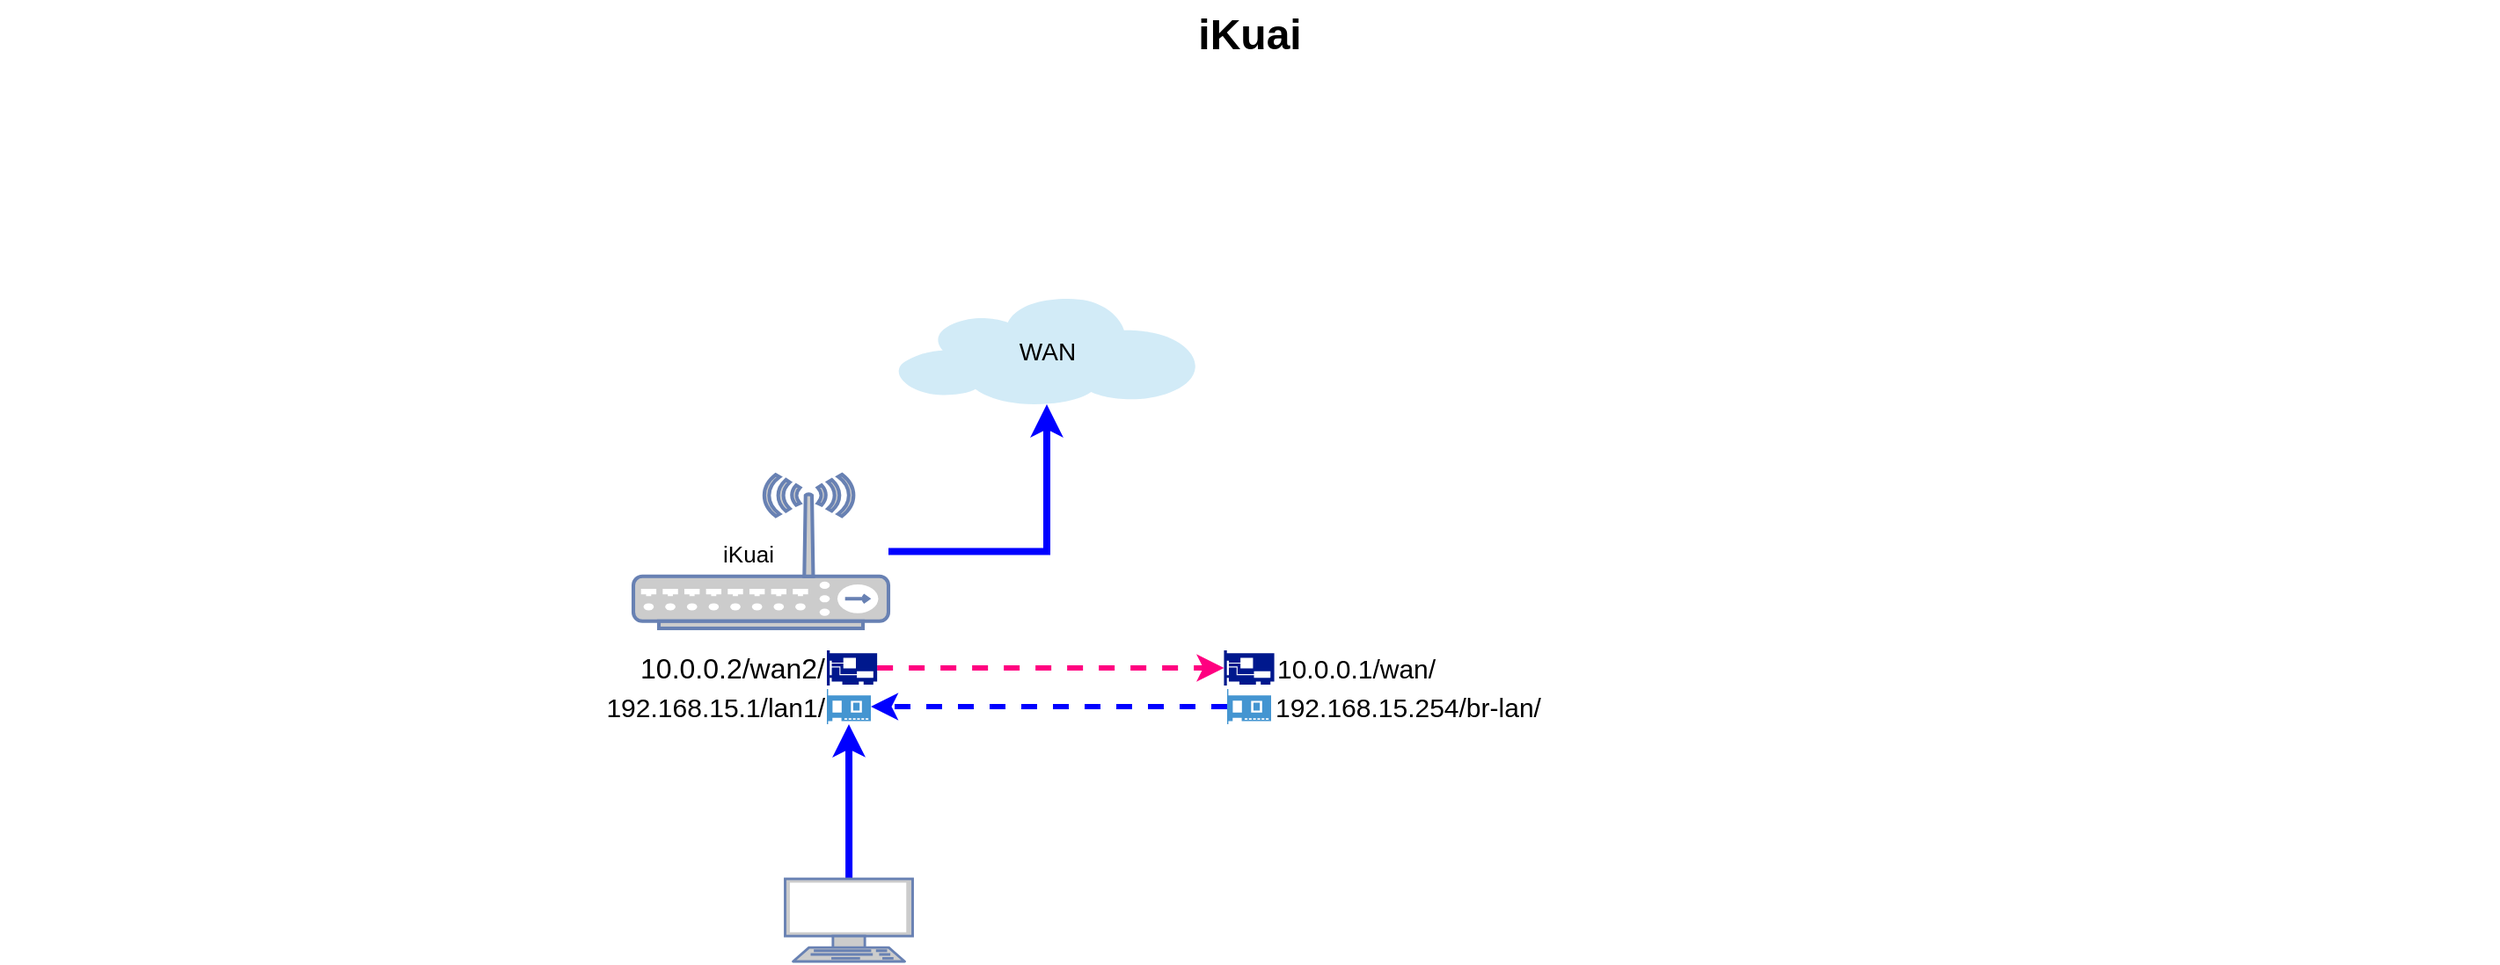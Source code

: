 <mxfile version="20.3.0" type="github">
  <diagram name="Page-1" id="197159a0-c6a4-9194-75a8-e4174976684c">
    <mxGraphModel dx="1302" dy="786" grid="1" gridSize="10" guides="1" tooltips="1" connect="1" arrows="1" fold="1" page="1" pageScale="1.5" pageWidth="1169" pageHeight="826" background="none" math="0" shadow="0">
      <root>
        <mxCell id="0" style=";html=1;" />
        <mxCell id="1" style=";html=1;" parent="0" />
        <mxCell id="1257a543d1cacc4b-9" value="WAN" style="shadow=0;dashed=0;html=1;strokeColor=none;fillColor=#4495D1;labelPosition=center;verticalLabelPosition=middle;verticalAlign=middle;shape=mxgraph.veeam.2d.cloud;fontSize=14;align=center;" parent="1" vertex="1">
          <mxGeometry x="670" y="230" width="170" height="60" as="geometry" />
        </mxCell>
        <mxCell id="1257a543d1cacc4b-52" value="iKuai" style="text;strokeColor=none;fillColor=none;html=1;fontSize=24;fontStyle=1;verticalAlign=middle;align=center;" parent="1" vertex="1">
          <mxGeometry x="160" y="60" width="1420" height="40" as="geometry" />
        </mxCell>
        <mxCell id="BYh6js6m615-3mg1nOuH-4" style="edgeStyle=orthogonalEdgeStyle;rounded=0;orthogonalLoop=1;jettySize=auto;html=1;strokeColor=#0000FF;strokeWidth=4;" edge="1" parent="1" source="BYh6js6m615-3mg1nOuH-2" target="1257a543d1cacc4b-9">
          <mxGeometry relative="1" as="geometry" />
        </mxCell>
        <mxCell id="BYh6js6m615-3mg1nOuH-2" value="" style="fontColor=#0066CC;verticalAlign=top;verticalLabelPosition=bottom;labelPosition=center;align=center;html=1;outlineConnect=0;fillColor=#CCCCCC;strokeColor=#6881B3;gradientColor=none;gradientDirection=north;strokeWidth=2;shape=mxgraph.networks.wireless_hub;" vertex="1" parent="1">
          <mxGeometry x="520" y="330" width="145" height="87.5" as="geometry" />
        </mxCell>
        <mxCell id="BYh6js6m615-3mg1nOuH-3" value="iKuai&lt;br style=&quot;font-size: 13px;&quot;&gt;" style="text;html=1;align=center;verticalAlign=middle;resizable=0;points=[];autosize=1;strokeColor=none;fillColor=none;fontSize=13;" vertex="1" parent="1">
          <mxGeometry x="560" y="360" width="50" height="30" as="geometry" />
        </mxCell>
        <mxCell id="BYh6js6m615-3mg1nOuH-6" value="" style="shape=image;imageAspect=0;aspect=fixed;verticalLabelPosition=bottom;verticalAlign=top;image=https://media.threatpost.com/wp-content/uploads/sites/103/2021/01/19094217/OpenWrt-Forum-resize.jpg;" vertex="1" parent="1">
          <mxGeometry x="820" y="326.76" width="147" height="90.74" as="geometry" />
        </mxCell>
        <mxCell id="BYh6js6m615-3mg1nOuH-7" value="10.0.0.1/wan/" style="sketch=0;aspect=fixed;pointerEvents=1;shadow=0;dashed=0;html=1;strokeColor=none;labelPosition=right;verticalLabelPosition=middle;verticalAlign=middle;align=left;fillColor=#00188D;shape=mxgraph.mscae.enterprise.network_card;fontSize=15;" vertex="1" parent="1">
          <mxGeometry x="855.72" y="430" width="28.57" height="20" as="geometry" />
        </mxCell>
        <mxCell id="BYh6js6m615-3mg1nOuH-24" style="edgeStyle=orthogonalEdgeStyle;rounded=0;orthogonalLoop=1;jettySize=auto;html=1;dashed=1;strokeColor=#0000FF;strokeWidth=3;fontSize=15;fontColor=#FF0000;" edge="1" parent="1" source="BYh6js6m615-3mg1nOuH-12" target="BYh6js6m615-3mg1nOuH-20">
          <mxGeometry relative="1" as="geometry" />
        </mxCell>
        <mxCell id="BYh6js6m615-3mg1nOuH-12" value="192.168.15.254/br-lan/" style="pointerEvents=1;shadow=0;dashed=0;html=1;strokeColor=none;fillColor=#4495D1;labelPosition=right;verticalLabelPosition=middle;verticalAlign=middle;align=left;outlineConnect=0;shape=mxgraph.veeam.2d.network_card;fontSize=15;" vertex="1" parent="1">
          <mxGeometry x="857.5" y="452" width="25" height="20" as="geometry" />
        </mxCell>
        <mxCell id="BYh6js6m615-3mg1nOuH-14" style="edgeStyle=orthogonalEdgeStyle;rounded=0;orthogonalLoop=1;jettySize=auto;html=1;entryX=0;entryY=0.5;entryDx=0;entryDy=0;entryPerimeter=0;fontColor=#CCFFCC;strokeColor=#FF0080;strokeWidth=3;dashed=1;" edge="1" parent="1" source="BYh6js6m615-3mg1nOuH-13" target="BYh6js6m615-3mg1nOuH-7">
          <mxGeometry relative="1" as="geometry" />
        </mxCell>
        <mxCell id="BYh6js6m615-3mg1nOuH-13" value="10.0.0.2/wan2/" style="sketch=0;aspect=fixed;pointerEvents=1;shadow=0;dashed=0;html=1;strokeColor=none;labelPosition=left;verticalLabelPosition=middle;verticalAlign=middle;align=right;fillColor=#00188D;shape=mxgraph.mscae.enterprise.network_card;fontSize=16;" vertex="1" parent="1">
          <mxGeometry x="630" y="430" width="28.57" height="20" as="geometry" />
        </mxCell>
        <mxCell id="BYh6js6m615-3mg1nOuH-19" style="edgeStyle=orthogonalEdgeStyle;rounded=0;orthogonalLoop=1;jettySize=auto;html=1;strokeColor=#0000FF;fontColor=#CCFFCC;strokeWidth=4;" edge="1" parent="1" source="BYh6js6m615-3mg1nOuH-15" target="BYh6js6m615-3mg1nOuH-20">
          <mxGeometry relative="1" as="geometry">
            <Array as="points" />
          </mxGeometry>
        </mxCell>
        <mxCell id="BYh6js6m615-3mg1nOuH-15" value="" style="fontColor=#0066CC;verticalAlign=top;verticalLabelPosition=bottom;labelPosition=center;align=center;html=1;outlineConnect=0;fillColor=#CCCCCC;strokeColor=#6881B3;gradientColor=none;gradientDirection=north;strokeWidth=2;shape=mxgraph.networks.terminal;" vertex="1" parent="1">
          <mxGeometry x="606.25" y="560" width="72.5" height="47" as="geometry" />
        </mxCell>
        <mxCell id="BYh6js6m615-3mg1nOuH-20" value="192.168.15.1/lan1/" style="pointerEvents=1;shadow=0;dashed=0;html=1;strokeColor=none;fillColor=#4495D1;labelPosition=left;verticalLabelPosition=middle;verticalAlign=middle;align=right;outlineConnect=0;shape=mxgraph.veeam.2d.network_card;fontSize=15;" vertex="1" parent="1">
          <mxGeometry x="630" y="452" width="25" height="20" as="geometry" />
        </mxCell>
      </root>
    </mxGraphModel>
  </diagram>
</mxfile>
